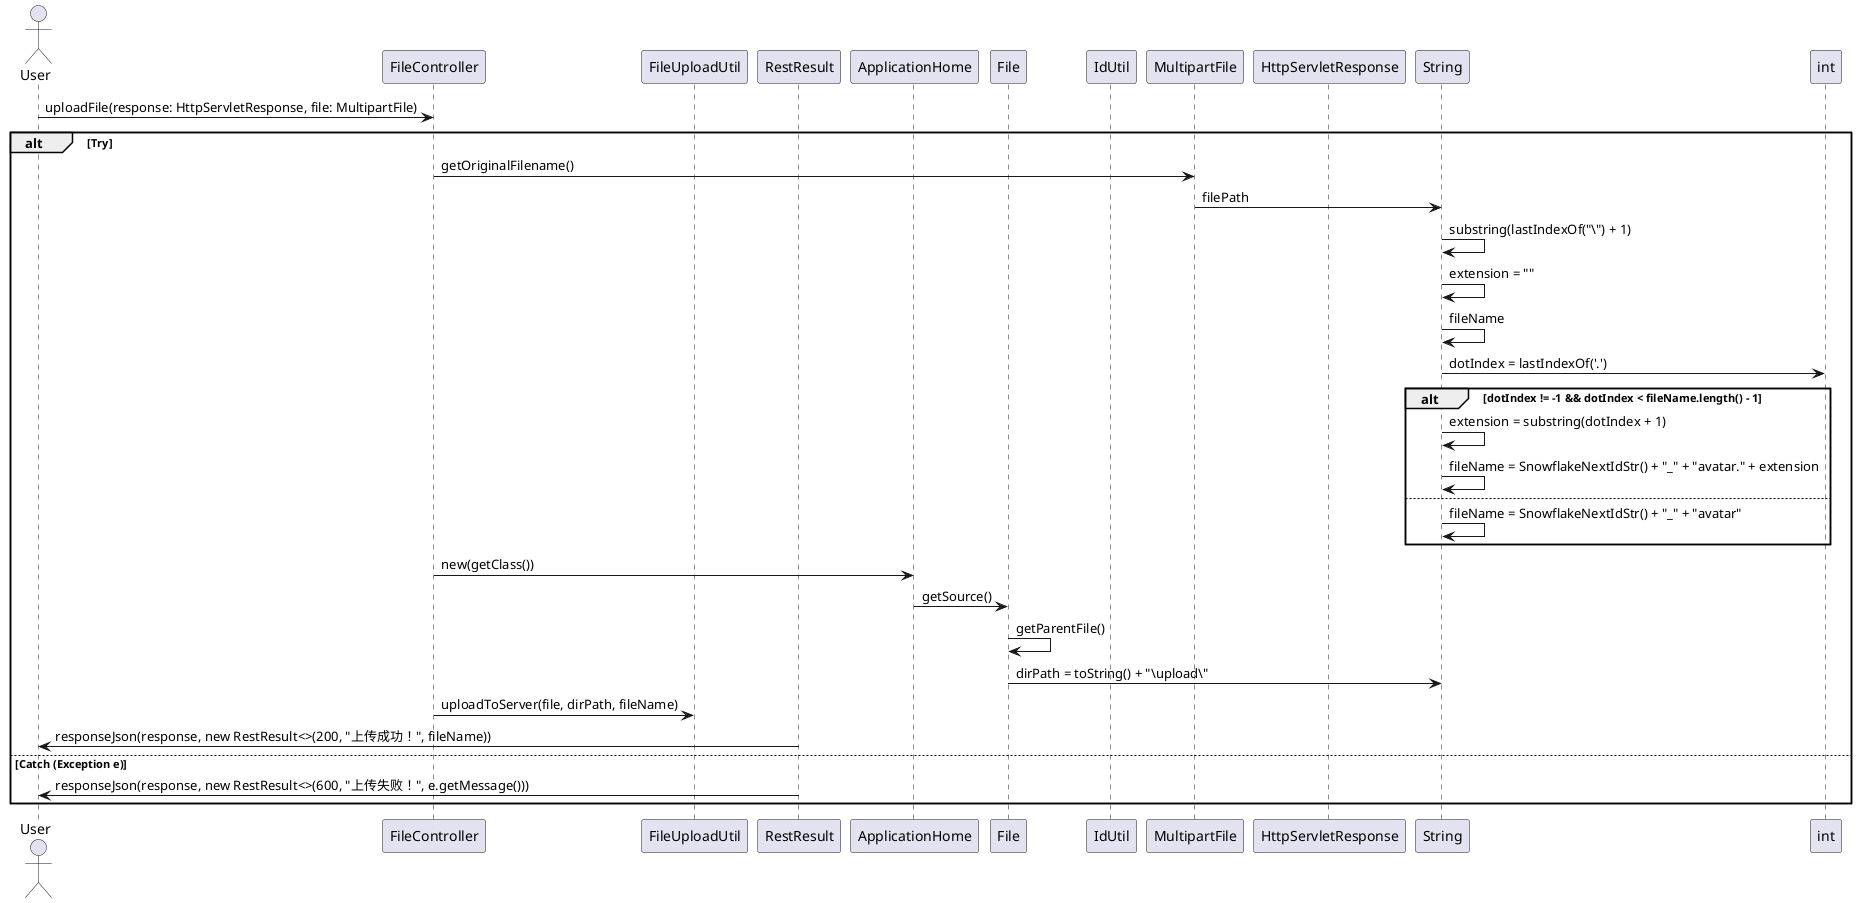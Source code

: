 '@startuml
'skinparam monochrome true
'
'actor User
'participant FileController
'participant "MultipartFile" as MultipartFile
'participant "ApplicationHome" as ApplicationHome
'participant "File" as File
'participant "FileUploadUtil" as FileUploadUtil
'participant "RestResult" as RestResult
'alt not catch catch Exception e
'User -> FileController: uploadFile(HttpServletResponse, MultipartFile)
'activate FileController
'FileController -> MultipartFile: getOriginalFilename()
'alt dotIndex != -1 && dotIndex < fileName.length() - 1
'    FileController -> File: IdUtil.getSnowflakeNextIdStr()
'    FileController -> FileUploadUtil: uploadToServer(MultipartFile, String, String)
'    deactivate FileController
'else
'    deactivate FileController
'end
'FileController -> RestResult: new(200, "上传成功！", fileName)
'RestResult -> User: responseJson(RestResult)
'
'else catch Exception e
'    RestResult -> User: responseJson(RestResult)
'    deactivate FileController
'end
'
'@enduml
@startuml
actor User
participant FileController
participant FileUploadUtil
participant RestResult
participant ApplicationHome
participant File
participant IdUtil
participant MultipartFile
participant HttpServletResponse
participant String

User -> FileController: uploadFile(response: HttpServletResponse, file: MultipartFile)
alt Try
    FileController -> MultipartFile: getOriginalFilename()
    MultipartFile -> String: filePath
    String -> String: substring(lastIndexOf("\\") + 1)
    String -> String: extension = ""
    String -> String: fileName
    String -> int: dotIndex = lastIndexOf('.')
     alt dotIndex != -1 && dotIndex < fileName.length() - 1
        String -> String: extension = substring(dotIndex + 1)
        String -> String: fileName = SnowflakeNextIdStr() + "_" + "avatar." + extension
     else
        String -> String: fileName = SnowflakeNextIdStr() + "_" + "avatar"
     end
    FileController -> ApplicationHome: new(getClass())
    ApplicationHome -> File: getSource()
    File -> File: getParentFile()
    File -> String: dirPath = toString() + "\\upload\\"
    FileController -> FileUploadUtil: uploadToServer(file, dirPath, fileName)
    RestResult -> User: responseJson(response, new RestResult<>(200, "上传成功！", fileName))
else Catch (Exception e)
    RestResult -> User: responseJson(response, new RestResult<>(600, "上传失败！", e.getMessage()))
end
@enduml
